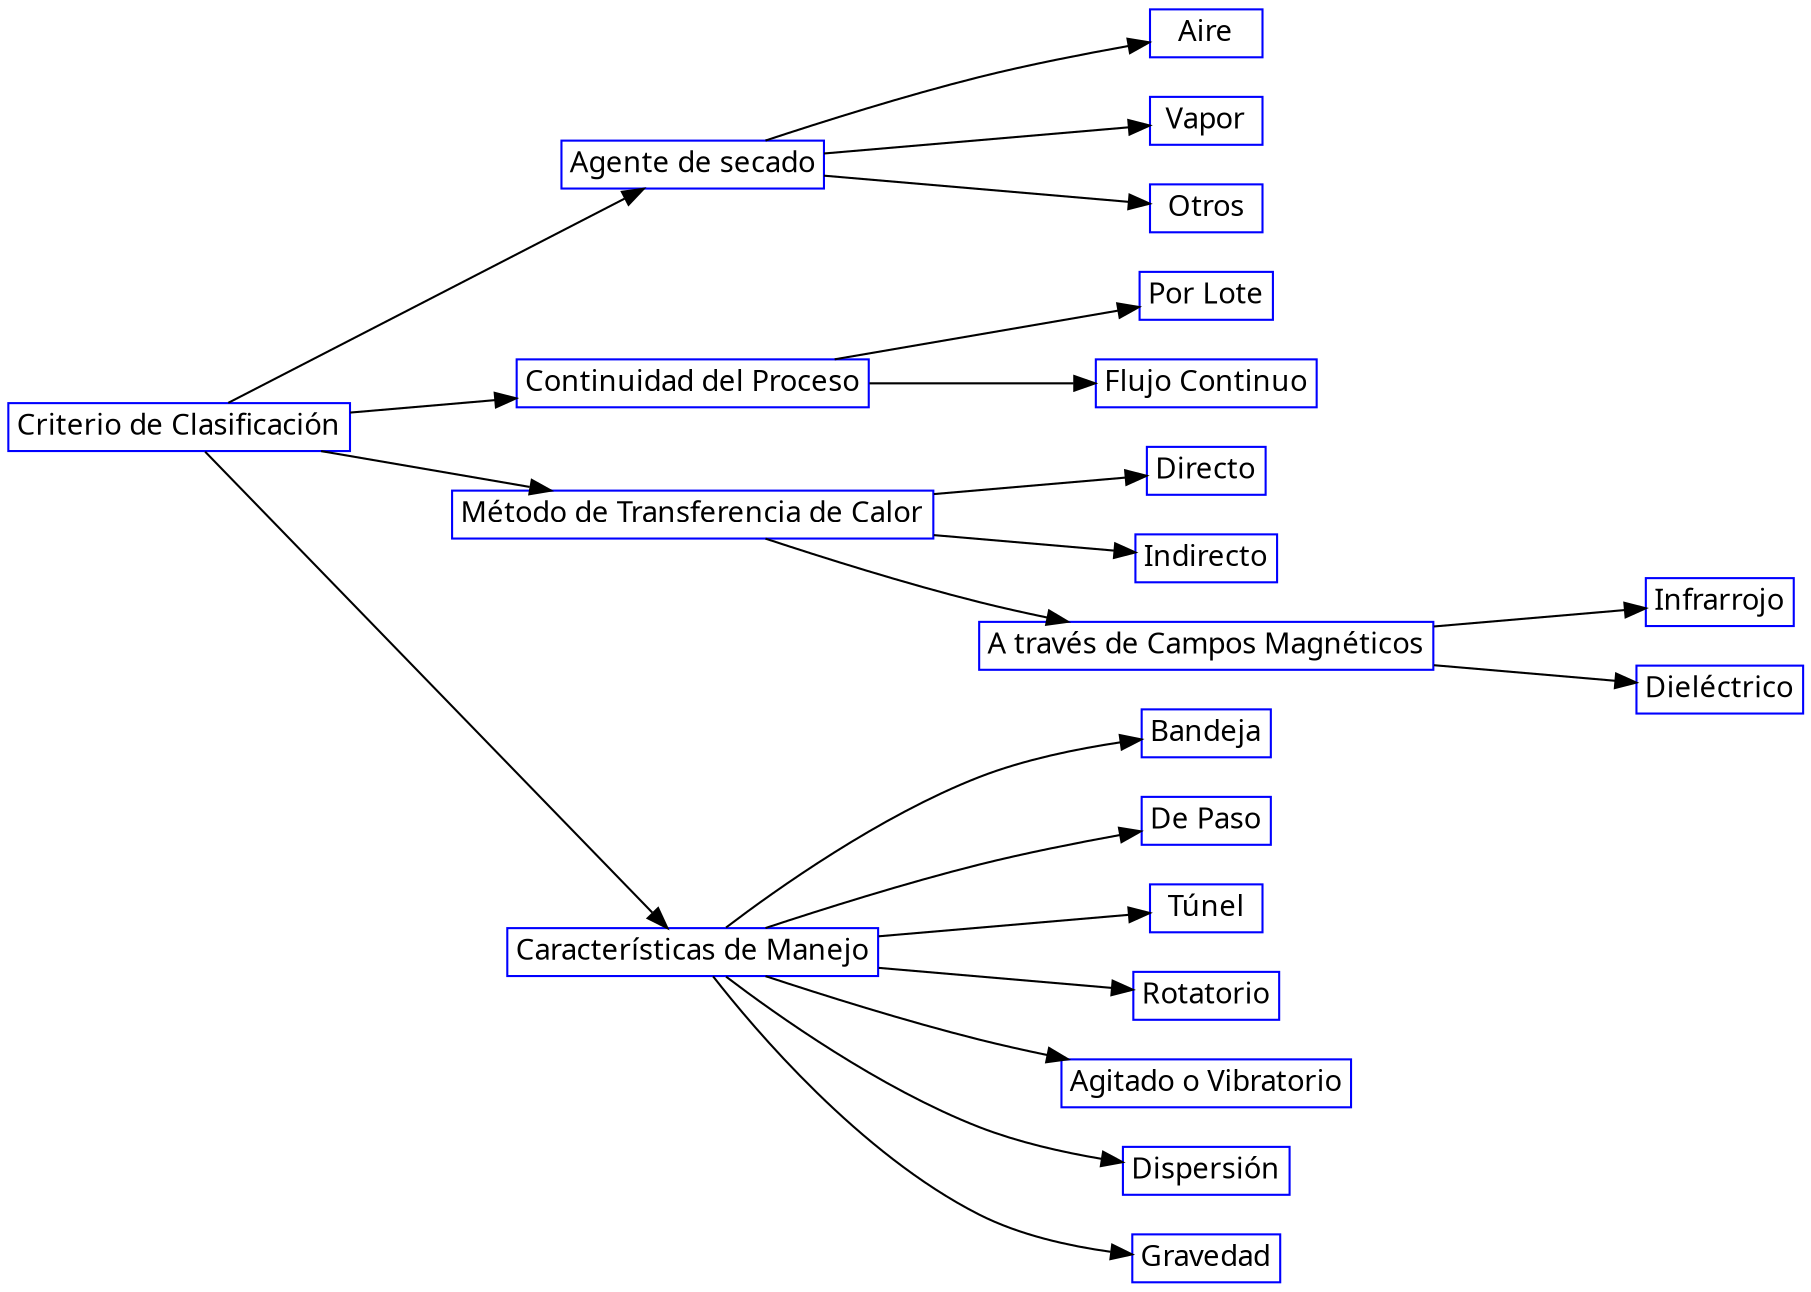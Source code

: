 
digraph Clasificacion {
  rankdir=LR;
  node[shape="record", overlap="true", color="blue",margin="0.05", width=full, height=0.2, fontname="Linux Libertine O"];
  graph [spline=curved, overlap=true];
  spline=curved;
  ranksep = "0.3 equally";

  "Criterio de Clasificación" -> "Agente de secado" -> "Aire"
  "Criterio de Clasificación" -> "Continuidad del Proceso" -> "Por Lote"
  "Criterio de Clasificación" -> "Método de Transferencia de Calor" -> "Directo"
  "Criterio de Clasificación" -> "Características de Manejo" -> "Bandeja"
  "Agente de secado" -> "Vapor"
  "Agente de secado" -> "Otros"
  "Continuidad del Proceso" -> "Flujo Continuo"
  "Método de Transferencia de Calor" -> "Indirecto"
  "Método de Transferencia de Calor" -> "A través de Campos Magnéticos" -> "Infrarrojo"
  "A través de Campos Magnéticos" -> "Dieléctrico"
  "Características de Manejo" -> "De Paso"
  "Características de Manejo" -> "Túnel"
  "Características de Manejo" -> "Rotatorio"
  "Características de Manejo" -> "Agitado o Vibratorio"
  "Características de Manejo" -> "Dispersión"
  "Características de Manejo" -> "Gravedad"
  { rank=same  }

}
